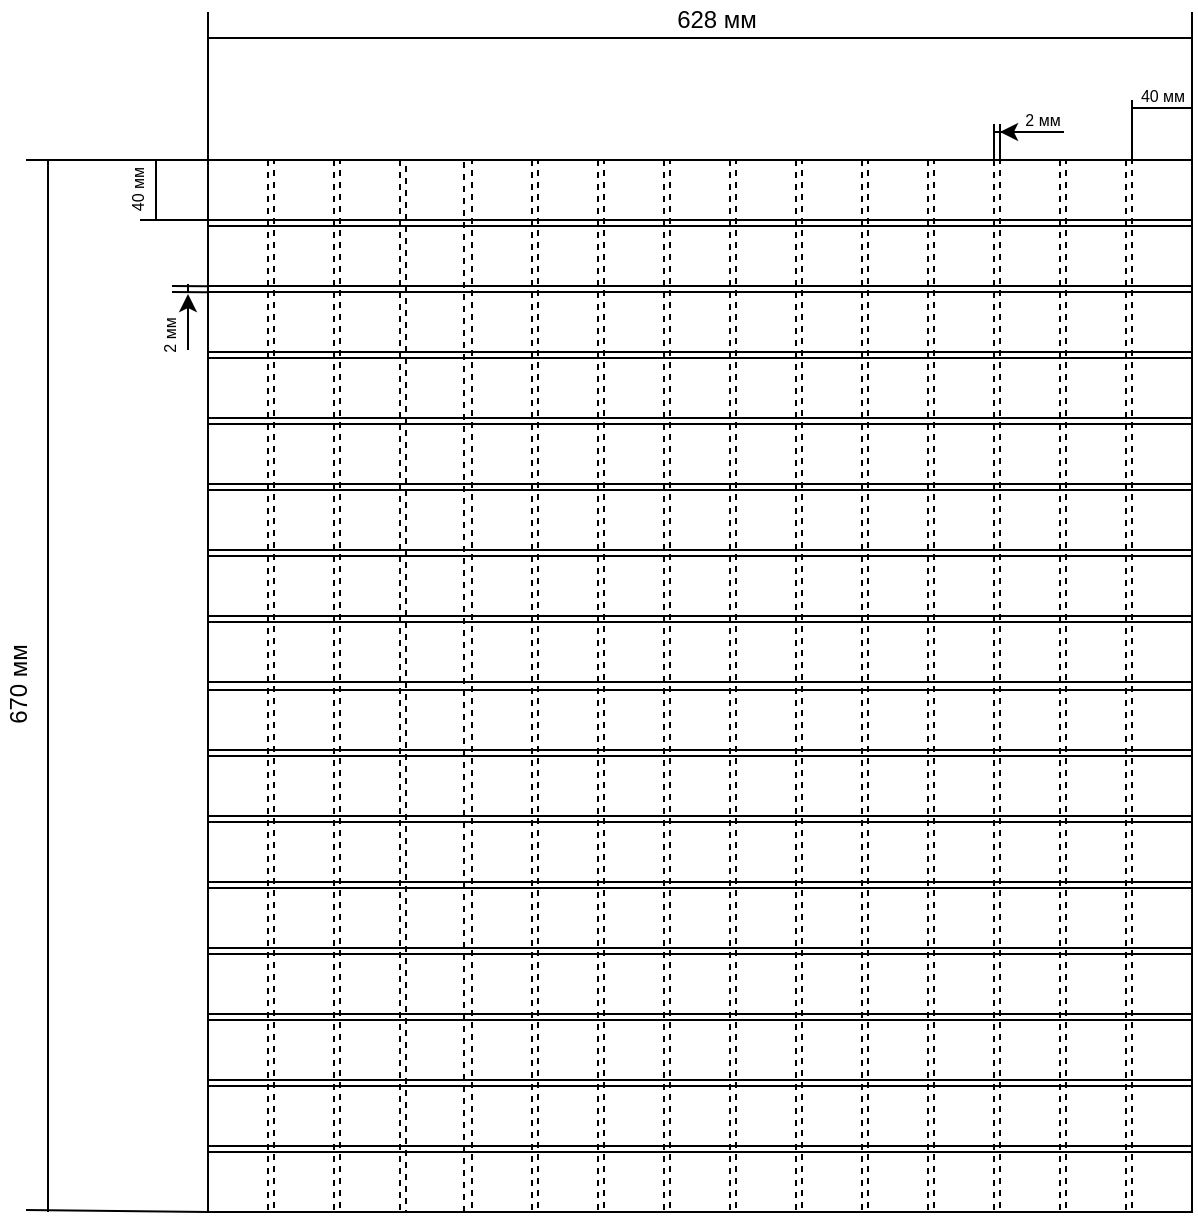 <mxfile version="16.5.3" type="device"><diagram id="mvO6Q8lvxVNJ_VRO4h5S" name="Page-1"><mxGraphModel dx="1117" dy="623" grid="1" gridSize="2" guides="1" tooltips="1" connect="1" arrows="1" fold="1" page="1" pageScale="1" pageWidth="827" pageHeight="1169" math="0" shadow="0"><root><mxCell id="0"/><mxCell id="1" parent="0"/><mxCell id="Wwxzx8n8rsJ30kbmLTuA-3" style="edgeStyle=orthogonalEdgeStyle;rounded=0;orthogonalLoop=1;jettySize=auto;html=1;exitX=0;exitY=0;exitDx=0;exitDy=0;startArrow=none;startFill=0;endArrow=none;endFill=0;" edge="1" parent="1" source="Wwxzx8n8rsJ30kbmLTuA-1"><mxGeometry relative="1" as="geometry"><mxPoint x="250" y="96" as="targetPoint"/></mxGeometry></mxCell><mxCell id="Wwxzx8n8rsJ30kbmLTuA-4" style="edgeStyle=orthogonalEdgeStyle;rounded=0;orthogonalLoop=1;jettySize=auto;html=1;exitX=1;exitY=0;exitDx=0;exitDy=0;startArrow=none;startFill=0;endArrow=none;endFill=0;" edge="1" parent="1" source="Wwxzx8n8rsJ30kbmLTuA-1"><mxGeometry relative="1" as="geometry"><mxPoint x="742" y="96" as="targetPoint"/></mxGeometry></mxCell><mxCell id="Wwxzx8n8rsJ30kbmLTuA-1" value="" style="rounded=0;whiteSpace=wrap;html=1;" vertex="1" parent="1"><mxGeometry x="250" y="170" width="492" height="526" as="geometry"/></mxCell><mxCell id="Wwxzx8n8rsJ30kbmLTuA-8" value="" style="endArrow=none;html=1;rounded=0;" edge="1" parent="1"><mxGeometry width="50" height="50" relative="1" as="geometry"><mxPoint x="170" y="696" as="sourcePoint"/><mxPoint x="170" y="170" as="targetPoint"/></mxGeometry></mxCell><mxCell id="Wwxzx8n8rsJ30kbmLTuA-9" value="" style="endArrow=none;html=1;rounded=0;" edge="1" parent="1"><mxGeometry width="50" height="50" relative="1" as="geometry"><mxPoint x="250" y="109" as="sourcePoint"/><mxPoint x="742" y="109" as="targetPoint"/></mxGeometry></mxCell><mxCell id="Wwxzx8n8rsJ30kbmLTuA-68" value="" style="rounded=0;whiteSpace=wrap;html=1;rotation=-90;" vertex="1" parent="1"><mxGeometry x="481" y="-61" width="30" height="492" as="geometry"/></mxCell><mxCell id="Wwxzx8n8rsJ30kbmLTuA-69" value="" style="rounded=0;whiteSpace=wrap;html=1;rotation=-90;" vertex="1" parent="1"><mxGeometry x="481" y="-28" width="30" height="492" as="geometry"/></mxCell><mxCell id="Wwxzx8n8rsJ30kbmLTuA-70" value="" style="rounded=0;whiteSpace=wrap;html=1;rotation=-90;" vertex="1" parent="1"><mxGeometry x="481" y="5" width="30" height="492" as="geometry"/></mxCell><mxCell id="Wwxzx8n8rsJ30kbmLTuA-71" value="" style="rounded=0;whiteSpace=wrap;html=1;rotation=-90;" vertex="1" parent="1"><mxGeometry x="481" y="38" width="30" height="492" as="geometry"/></mxCell><mxCell id="Wwxzx8n8rsJ30kbmLTuA-72" value="" style="rounded=0;whiteSpace=wrap;html=1;rotation=-90;" vertex="1" parent="1"><mxGeometry x="481" y="71" width="30" height="492" as="geometry"/></mxCell><mxCell id="Wwxzx8n8rsJ30kbmLTuA-73" value="" style="rounded=0;whiteSpace=wrap;html=1;rotation=-90;" vertex="1" parent="1"><mxGeometry x="481" y="104" width="30" height="492" as="geometry"/></mxCell><mxCell id="Wwxzx8n8rsJ30kbmLTuA-74" value="" style="rounded=0;whiteSpace=wrap;html=1;rotation=-90;" vertex="1" parent="1"><mxGeometry x="481" y="137" width="30" height="492" as="geometry"/></mxCell><mxCell id="Wwxzx8n8rsJ30kbmLTuA-75" value="" style="rounded=0;whiteSpace=wrap;html=1;rotation=-90;" vertex="1" parent="1"><mxGeometry x="481" y="170" width="30" height="492" as="geometry"/></mxCell><mxCell id="Wwxzx8n8rsJ30kbmLTuA-96" value="" style="rounded=0;whiteSpace=wrap;html=1;rotation=-90;" vertex="1" parent="1"><mxGeometry x="481" y="204" width="30" height="492" as="geometry"/></mxCell><mxCell id="Wwxzx8n8rsJ30kbmLTuA-97" value="" style="rounded=0;whiteSpace=wrap;html=1;rotation=-90;" vertex="1" parent="1"><mxGeometry x="481" y="237" width="30" height="492" as="geometry"/></mxCell><mxCell id="Wwxzx8n8rsJ30kbmLTuA-98" value="" style="rounded=0;whiteSpace=wrap;html=1;rotation=-90;" vertex="1" parent="1"><mxGeometry x="481" y="270" width="30" height="492" as="geometry"/></mxCell><mxCell id="Wwxzx8n8rsJ30kbmLTuA-99" value="" style="rounded=0;whiteSpace=wrap;html=1;rotation=-90;" vertex="1" parent="1"><mxGeometry x="481" y="303" width="30" height="492" as="geometry"/></mxCell><mxCell id="Wwxzx8n8rsJ30kbmLTuA-100" value="" style="rounded=0;whiteSpace=wrap;html=1;rotation=-90;" vertex="1" parent="1"><mxGeometry x="481" y="336" width="30" height="492" as="geometry"/></mxCell><mxCell id="Wwxzx8n8rsJ30kbmLTuA-101" value="" style="rounded=0;whiteSpace=wrap;html=1;rotation=-90;" vertex="1" parent="1"><mxGeometry x="481" y="369" width="30" height="492" as="geometry"/></mxCell><mxCell id="Wwxzx8n8rsJ30kbmLTuA-102" value="" style="rounded=0;whiteSpace=wrap;html=1;rotation=-90;" vertex="1" parent="1"><mxGeometry x="481" y="402" width="30" height="492" as="geometry"/></mxCell><mxCell id="Wwxzx8n8rsJ30kbmLTuA-103" value="" style="rounded=0;whiteSpace=wrap;html=1;rotation=-90;" vertex="1" parent="1"><mxGeometry x="481" y="435" width="30" height="492" as="geometry"/></mxCell><mxCell id="Wwxzx8n8rsJ30kbmLTuA-14" value="" style="rounded=0;whiteSpace=wrap;html=1;fillColor=none;dashed=1;" vertex="1" parent="1"><mxGeometry x="382" y="170" width="30" height="526" as="geometry"/></mxCell><mxCell id="Wwxzx8n8rsJ30kbmLTuA-15" value="" style="rounded=0;whiteSpace=wrap;html=1;fillColor=none;dashed=1;" vertex="1" parent="1"><mxGeometry x="415" y="170" width="30" height="526" as="geometry"/></mxCell><mxCell id="Wwxzx8n8rsJ30kbmLTuA-16" value="" style="rounded=0;whiteSpace=wrap;html=1;fillColor=none;dashed=1;" vertex="1" parent="1"><mxGeometry x="448" y="170" width="30" height="526" as="geometry"/></mxCell><mxCell id="Wwxzx8n8rsJ30kbmLTuA-17" value="" style="rounded=0;whiteSpace=wrap;html=1;fillColor=none;dashed=1;" vertex="1" parent="1"><mxGeometry x="481" y="170" width="30" height="526" as="geometry"/></mxCell><mxCell id="Wwxzx8n8rsJ30kbmLTuA-18" value="" style="rounded=0;whiteSpace=wrap;html=1;fillColor=none;dashed=1;" vertex="1" parent="1"><mxGeometry x="514" y="170" width="30" height="526" as="geometry"/></mxCell><mxCell id="Wwxzx8n8rsJ30kbmLTuA-19" value="" style="rounded=0;whiteSpace=wrap;html=1;fillColor=none;dashed=1;" vertex="1" parent="1"><mxGeometry x="547" y="170" width="30" height="526" as="geometry"/></mxCell><mxCell id="Wwxzx8n8rsJ30kbmLTuA-20" value="" style="rounded=0;whiteSpace=wrap;html=1;fillColor=none;dashed=1;" vertex="1" parent="1"><mxGeometry x="580" y="170" width="30" height="526" as="geometry"/></mxCell><mxCell id="Wwxzx8n8rsJ30kbmLTuA-21" value="" style="rounded=0;whiteSpace=wrap;html=1;fillColor=none;dashed=1;" vertex="1" parent="1"><mxGeometry x="613" y="170" width="30" height="526" as="geometry"/></mxCell><mxCell id="Wwxzx8n8rsJ30kbmLTuA-22" value="" style="rounded=0;whiteSpace=wrap;html=1;fillColor=none;dashed=1;" vertex="1" parent="1"><mxGeometry x="646" y="170" width="30" height="526" as="geometry"/></mxCell><mxCell id="Wwxzx8n8rsJ30kbmLTuA-23" value="" style="rounded=0;whiteSpace=wrap;html=1;fillColor=none;dashed=1;" vertex="1" parent="1"><mxGeometry x="679" y="170" width="30" height="526" as="geometry"/></mxCell><mxCell id="Wwxzx8n8rsJ30kbmLTuA-24" value="" style="rounded=0;whiteSpace=wrap;html=1;fillColor=none;dashed=1;" vertex="1" parent="1"><mxGeometry x="712" y="170" width="30" height="526" as="geometry"/></mxCell><mxCell id="Wwxzx8n8rsJ30kbmLTuA-114" value="" style="rounded=0;whiteSpace=wrap;html=1;fillColor=none;dashed=1;" vertex="1" parent="1"><mxGeometry x="250" y="170" width="30" height="526" as="geometry"/></mxCell><mxCell id="Wwxzx8n8rsJ30kbmLTuA-115" value="" style="rounded=0;whiteSpace=wrap;html=1;fillColor=none;dashed=1;" vertex="1" parent="1"><mxGeometry x="283" y="170" width="30" height="526" as="geometry"/></mxCell><mxCell id="Wwxzx8n8rsJ30kbmLTuA-116" value="" style="rounded=0;whiteSpace=wrap;html=1;fillColor=none;dashed=1;" vertex="1" parent="1"><mxGeometry x="316" y="170" width="30" height="526" as="geometry"/></mxCell><mxCell id="Wwxzx8n8rsJ30kbmLTuA-117" value="" style="rounded=0;whiteSpace=wrap;html=1;fillColor=none;dashed=1;" vertex="1" parent="1"><mxGeometry x="349" y="170" width="29" height="526" as="geometry"/></mxCell><mxCell id="Wwxzx8n8rsJ30kbmLTuA-130" value="" style="endArrow=none;html=1;rounded=0;exitX=0;exitY=1;exitDx=0;exitDy=0;" edge="1" parent="1" source="Wwxzx8n8rsJ30kbmLTuA-114"><mxGeometry width="50" height="50" relative="1" as="geometry"><mxPoint x="345" y="661" as="sourcePoint"/><mxPoint x="159" y="695" as="targetPoint"/></mxGeometry></mxCell><mxCell id="Wwxzx8n8rsJ30kbmLTuA-131" value="628 мм" style="text;html=1;align=center;verticalAlign=middle;resizable=0;points=[];autosize=1;strokeColor=none;fillColor=none;" vertex="1" parent="1"><mxGeometry x="478" y="90" width="51" height="19" as="geometry"/></mxCell><mxCell id="Wwxzx8n8rsJ30kbmLTuA-132" value="670 мм" style="text;html=1;align=center;verticalAlign=middle;resizable=0;points=[];autosize=1;strokeColor=none;fillColor=none;rotation=-90;" vertex="1" parent="1"><mxGeometry x="130" y="423.5" width="51" height="19" as="geometry"/></mxCell><mxCell id="Wwxzx8n8rsJ30kbmLTuA-136" value="" style="endArrow=none;html=1;rounded=0;entryX=0;entryY=0;entryDx=0;entryDy=0;" edge="1" parent="1" target="Wwxzx8n8rsJ30kbmLTuA-114"><mxGeometry width="50" height="50" relative="1" as="geometry"><mxPoint x="159" y="170" as="sourcePoint"/><mxPoint x="247" y="164" as="targetPoint"/></mxGeometry></mxCell><mxCell id="Wwxzx8n8rsJ30kbmLTuA-137" value="" style="endArrow=none;html=1;rounded=0;entryX=0.004;entryY=0.057;entryDx=0;entryDy=0;entryPerimeter=0;" edge="1" parent="1" target="Wwxzx8n8rsJ30kbmLTuA-114"><mxGeometry width="50" height="50" relative="1" as="geometry"><mxPoint x="216" y="200" as="sourcePoint"/><mxPoint x="250" y="204" as="targetPoint"/></mxGeometry></mxCell><mxCell id="Wwxzx8n8rsJ30kbmLTuA-138" value="" style="endArrow=none;html=1;rounded=0;" edge="1" parent="1"><mxGeometry width="50" height="50" relative="1" as="geometry"><mxPoint x="224" y="200" as="sourcePoint"/><mxPoint x="224" y="170" as="targetPoint"/></mxGeometry></mxCell><mxCell id="Wwxzx8n8rsJ30kbmLTuA-139" value="40 мм" style="text;html=1;align=center;verticalAlign=middle;resizable=0;points=[];autosize=1;strokeColor=none;fillColor=none;rotation=-90;fontSize=8;" vertex="1" parent="1"><mxGeometry x="198" y="177" width="34" height="16" as="geometry"/></mxCell><mxCell id="Wwxzx8n8rsJ30kbmLTuA-142" value="2 мм" style="text;html=1;align=center;verticalAlign=middle;resizable=0;points=[];autosize=1;strokeColor=none;fillColor=none;rotation=-90;fontSize=8;" vertex="1" parent="1"><mxGeometry x="216" y="250" width="30" height="16" as="geometry"/></mxCell><mxCell id="Wwxzx8n8rsJ30kbmLTuA-143" value="" style="endArrow=classic;html=1;rounded=0;fontSize=8;" edge="1" parent="1"><mxGeometry width="50" height="50" relative="1" as="geometry"><mxPoint x="240" y="265" as="sourcePoint"/><mxPoint x="240" y="237" as="targetPoint"/></mxGeometry></mxCell><mxCell id="Wwxzx8n8rsJ30kbmLTuA-144" value="" style="endArrow=none;html=1;rounded=0;fontSize=8;entryX=-0.01;entryY=0.12;entryDx=0;entryDy=0;entryPerimeter=0;" edge="1" parent="1" target="Wwxzx8n8rsJ30kbmLTuA-114"><mxGeometry width="50" height="50" relative="1" as="geometry"><mxPoint x="232" y="233" as="sourcePoint"/><mxPoint x="268" y="232" as="targetPoint"/></mxGeometry></mxCell><mxCell id="Wwxzx8n8rsJ30kbmLTuA-146" value="" style="endArrow=none;html=1;rounded=0;fontSize=8;entryX=-0.01;entryY=0.12;entryDx=0;entryDy=0;entryPerimeter=0;" edge="1" parent="1"><mxGeometry width="50" height="50" relative="1" as="geometry"><mxPoint x="232" y="236" as="sourcePoint"/><mxPoint x="249.7" y="236.12" as="targetPoint"/></mxGeometry></mxCell><mxCell id="Wwxzx8n8rsJ30kbmLTuA-147" value="" style="endArrow=none;html=1;rounded=0;fontSize=8;" edge="1" parent="1"><mxGeometry width="50" height="50" relative="1" as="geometry"><mxPoint x="240" y="236" as="sourcePoint"/><mxPoint x="240" y="232" as="targetPoint"/></mxGeometry></mxCell><mxCell id="Wwxzx8n8rsJ30kbmLTuA-148" value="" style="endArrow=none;html=1;rounded=0;fontSize=8;exitX=0;exitY=0;exitDx=0;exitDy=0;" edge="1" parent="1" source="Wwxzx8n8rsJ30kbmLTuA-24"><mxGeometry width="50" height="50" relative="1" as="geometry"><mxPoint x="682" y="190" as="sourcePoint"/><mxPoint x="712" y="140" as="targetPoint"/></mxGeometry></mxCell><mxCell id="Wwxzx8n8rsJ30kbmLTuA-149" value="" style="endArrow=none;html=1;rounded=0;fontSize=8;" edge="1" parent="1"><mxGeometry width="50" height="50" relative="1" as="geometry"><mxPoint x="712" y="144" as="sourcePoint"/><mxPoint x="742" y="144" as="targetPoint"/></mxGeometry></mxCell><mxCell id="Wwxzx8n8rsJ30kbmLTuA-150" value="40 мм" style="text;html=1;align=center;verticalAlign=middle;resizable=0;points=[];autosize=1;strokeColor=none;fillColor=none;rotation=0;fontSize=8;" vertex="1" parent="1"><mxGeometry x="710" y="130" width="34" height="16" as="geometry"/></mxCell><mxCell id="Wwxzx8n8rsJ30kbmLTuA-151" value="" style="endArrow=none;html=1;rounded=0;fontSize=8;exitX=0;exitY=0;exitDx=0;exitDy=0;" edge="1" parent="1" source="Wwxzx8n8rsJ30kbmLTuA-22"><mxGeometry width="50" height="50" relative="1" as="geometry"><mxPoint x="642" y="188" as="sourcePoint"/><mxPoint x="646" y="152" as="targetPoint"/></mxGeometry></mxCell><mxCell id="Wwxzx8n8rsJ30kbmLTuA-152" value="" style="endArrow=none;html=1;rounded=0;fontSize=8;exitX=1;exitY=0;exitDx=0;exitDy=0;" edge="1" parent="1" source="Wwxzx8n8rsJ30kbmLTuA-21"><mxGeometry width="50" height="50" relative="1" as="geometry"><mxPoint x="594" y="192" as="sourcePoint"/><mxPoint x="643" y="152" as="targetPoint"/></mxGeometry></mxCell><mxCell id="Wwxzx8n8rsJ30kbmLTuA-154" value="" style="endArrow=none;html=1;rounded=0;fontSize=8;" edge="1" parent="1"><mxGeometry width="50" height="50" relative="1" as="geometry"><mxPoint x="647" y="156" as="sourcePoint"/><mxPoint x="643" y="156" as="targetPoint"/></mxGeometry></mxCell><mxCell id="Wwxzx8n8rsJ30kbmLTuA-155" value="" style="endArrow=classic;html=1;rounded=0;fontSize=8;" edge="1" parent="1"><mxGeometry width="50" height="50" relative="1" as="geometry"><mxPoint x="678" y="156" as="sourcePoint"/><mxPoint x="646" y="156" as="targetPoint"/></mxGeometry></mxCell><mxCell id="Wwxzx8n8rsJ30kbmLTuA-156" value="2 мм" style="text;html=1;align=center;verticalAlign=middle;resizable=0;points=[];autosize=1;strokeColor=none;fillColor=none;rotation=0;fontSize=8;" vertex="1" parent="1"><mxGeometry x="652" y="142" width="30" height="16" as="geometry"/></mxCell></root></mxGraphModel></diagram></mxfile>